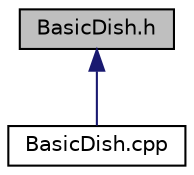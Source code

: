 digraph "BasicDish.h"
{
 // LATEX_PDF_SIZE
  edge [fontname="Helvetica",fontsize="10",labelfontname="Helvetica",labelfontsize="10"];
  node [fontname="Helvetica",fontsize="10",shape=record];
  Node1 [label="BasicDish.h",height=0.2,width=0.4,color="black", fillcolor="grey75", style="filled", fontcolor="black",tooltip="Contains the declaration of the BasicDish class."];
  Node1 -> Node2 [dir="back",color="midnightblue",fontsize="10",style="solid",fontname="Helvetica"];
  Node2 [label="BasicDish.cpp",height=0.2,width=0.4,color="black", fillcolor="white", style="filled",URL="$BasicDish_8cpp.html",tooltip="Contains the implementation of the BasicDish class."];
}
